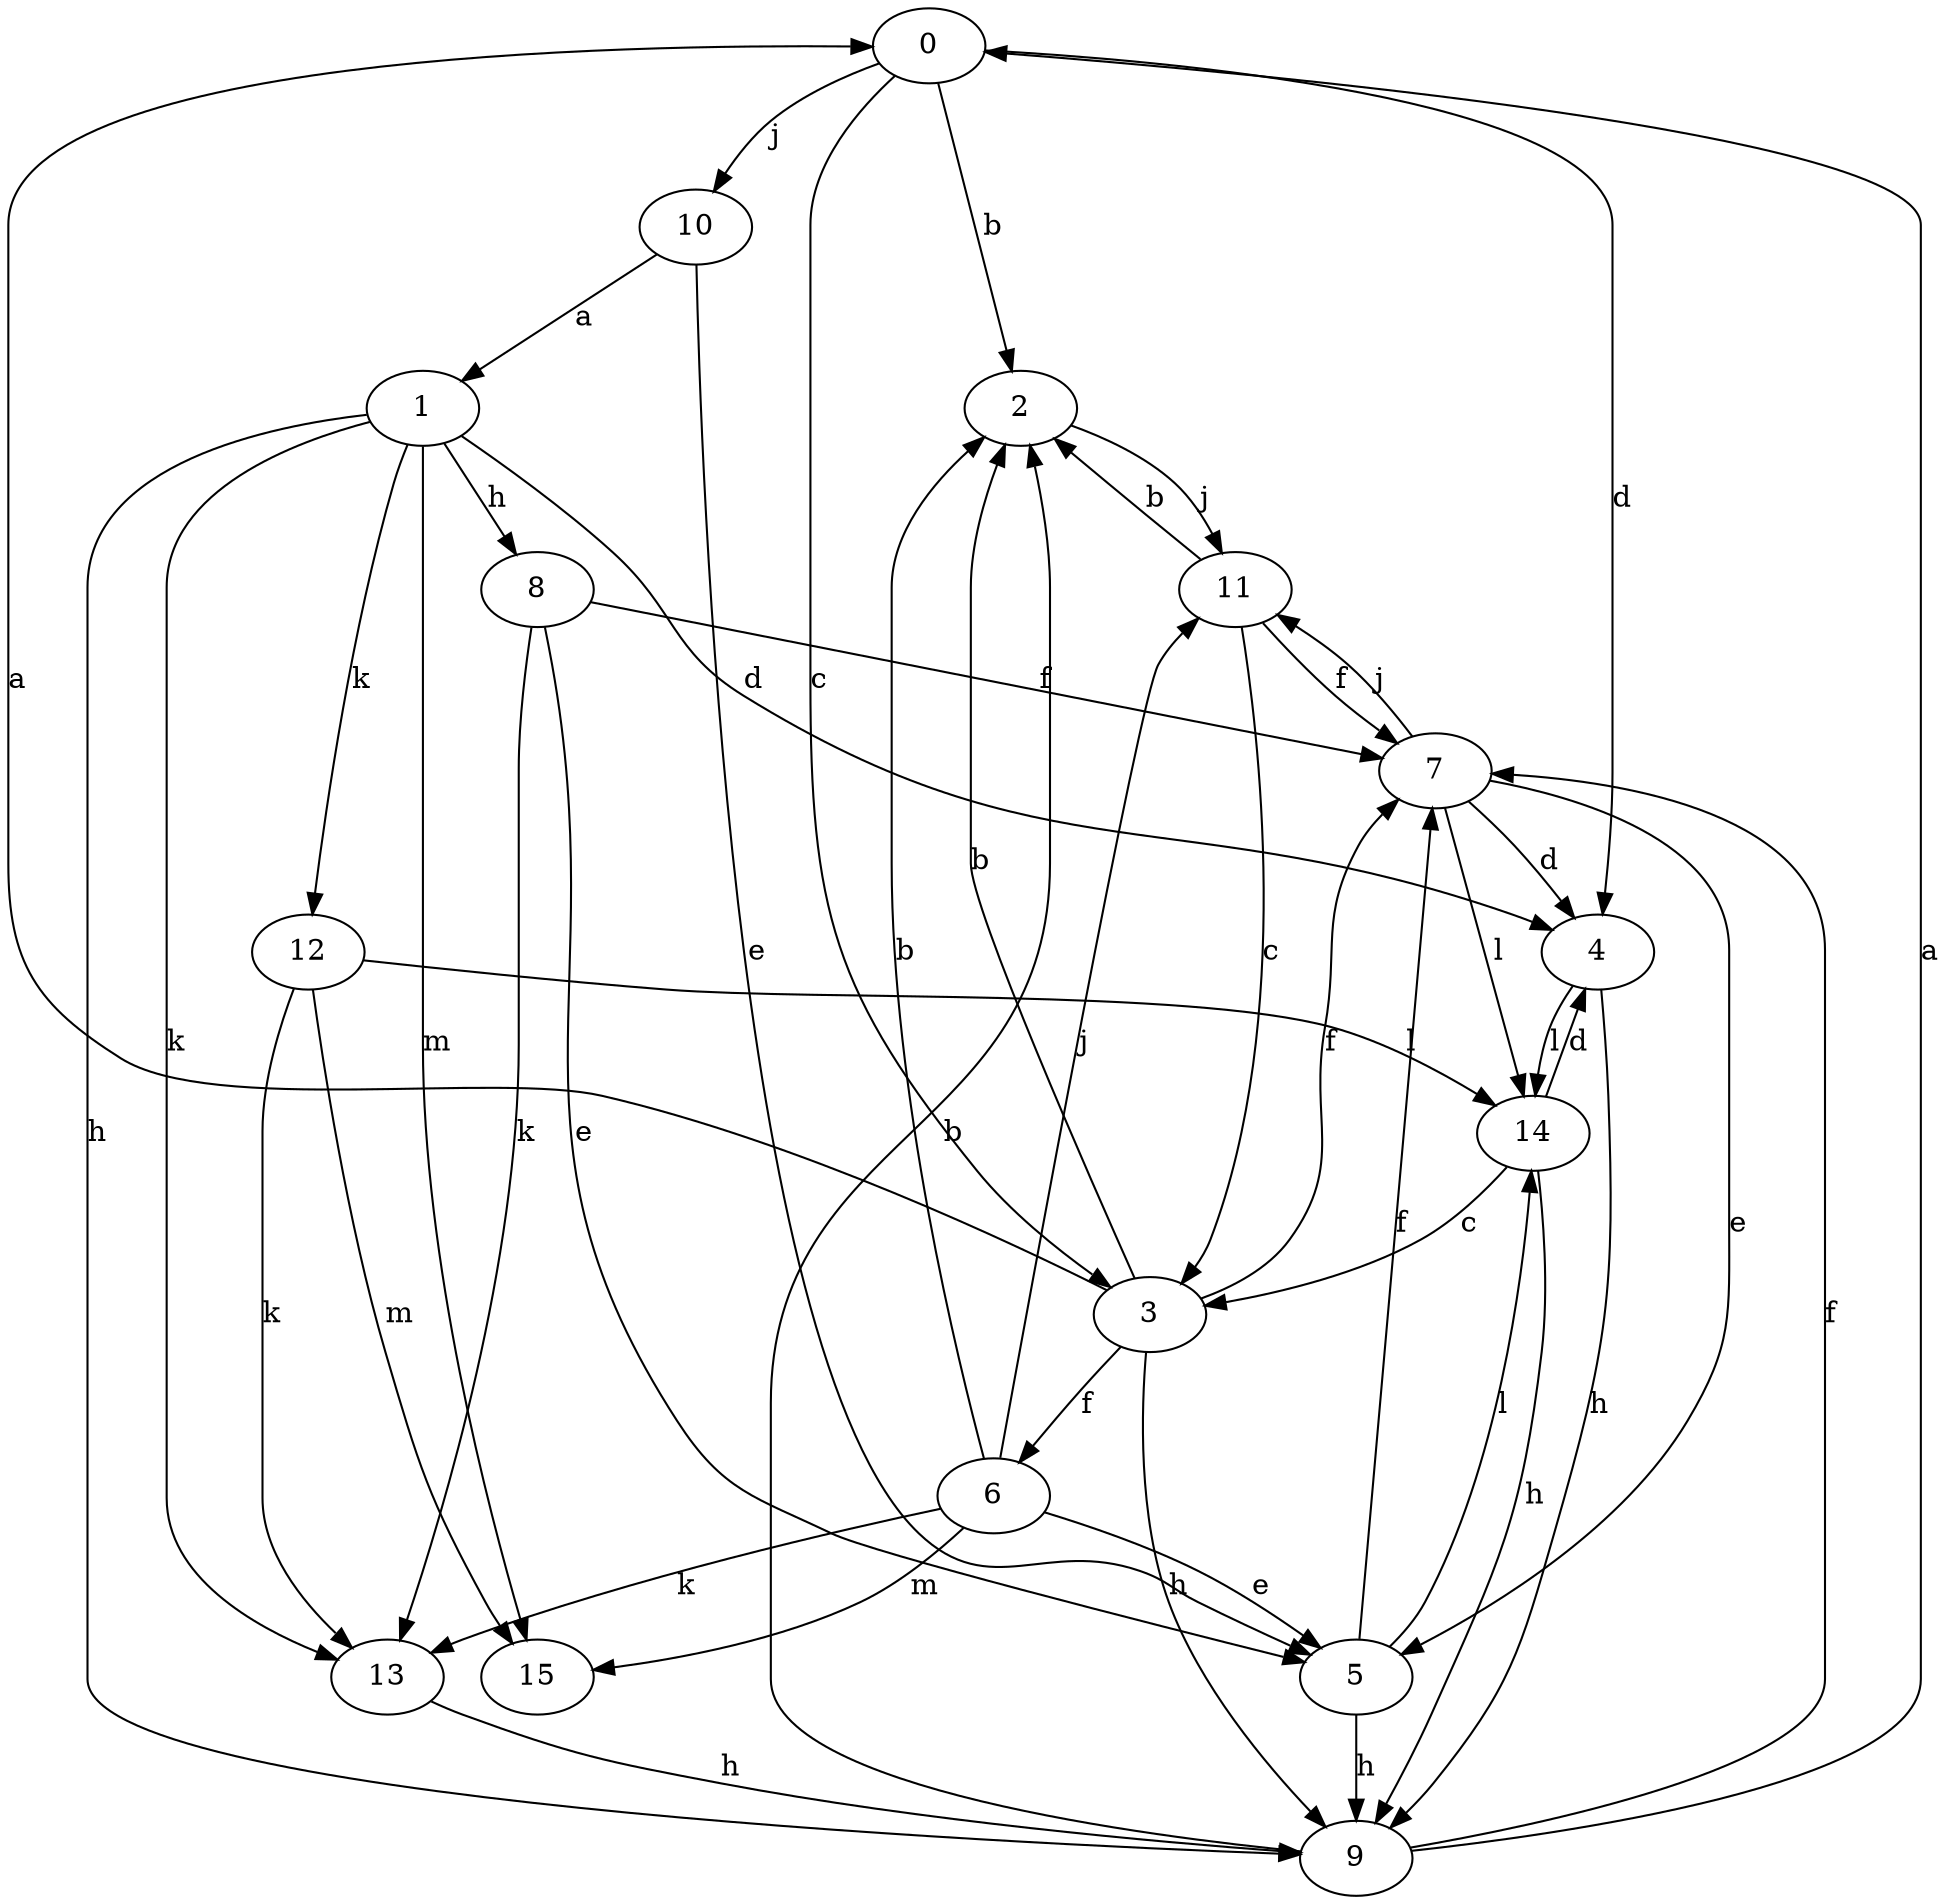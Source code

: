 strict digraph  {
0;
1;
2;
3;
4;
5;
6;
7;
8;
9;
10;
11;
12;
13;
14;
15;
0 -> 2  [label=b];
0 -> 3  [label=c];
0 -> 4  [label=d];
0 -> 10  [label=j];
1 -> 4  [label=d];
1 -> 8  [label=h];
1 -> 9  [label=h];
1 -> 12  [label=k];
1 -> 13  [label=k];
1 -> 15  [label=m];
2 -> 11  [label=j];
3 -> 0  [label=a];
3 -> 2  [label=b];
3 -> 6  [label=f];
3 -> 7  [label=f];
3 -> 9  [label=h];
4 -> 9  [label=h];
4 -> 14  [label=l];
5 -> 7  [label=f];
5 -> 9  [label=h];
5 -> 14  [label=l];
6 -> 2  [label=b];
6 -> 5  [label=e];
6 -> 11  [label=j];
6 -> 13  [label=k];
6 -> 15  [label=m];
7 -> 4  [label=d];
7 -> 5  [label=e];
7 -> 11  [label=j];
7 -> 14  [label=l];
8 -> 5  [label=e];
8 -> 7  [label=f];
8 -> 13  [label=k];
9 -> 0  [label=a];
9 -> 2  [label=b];
9 -> 7  [label=f];
10 -> 1  [label=a];
10 -> 5  [label=e];
11 -> 2  [label=b];
11 -> 3  [label=c];
11 -> 7  [label=f];
12 -> 13  [label=k];
12 -> 14  [label=l];
12 -> 15  [label=m];
13 -> 9  [label=h];
14 -> 3  [label=c];
14 -> 4  [label=d];
14 -> 9  [label=h];
}
